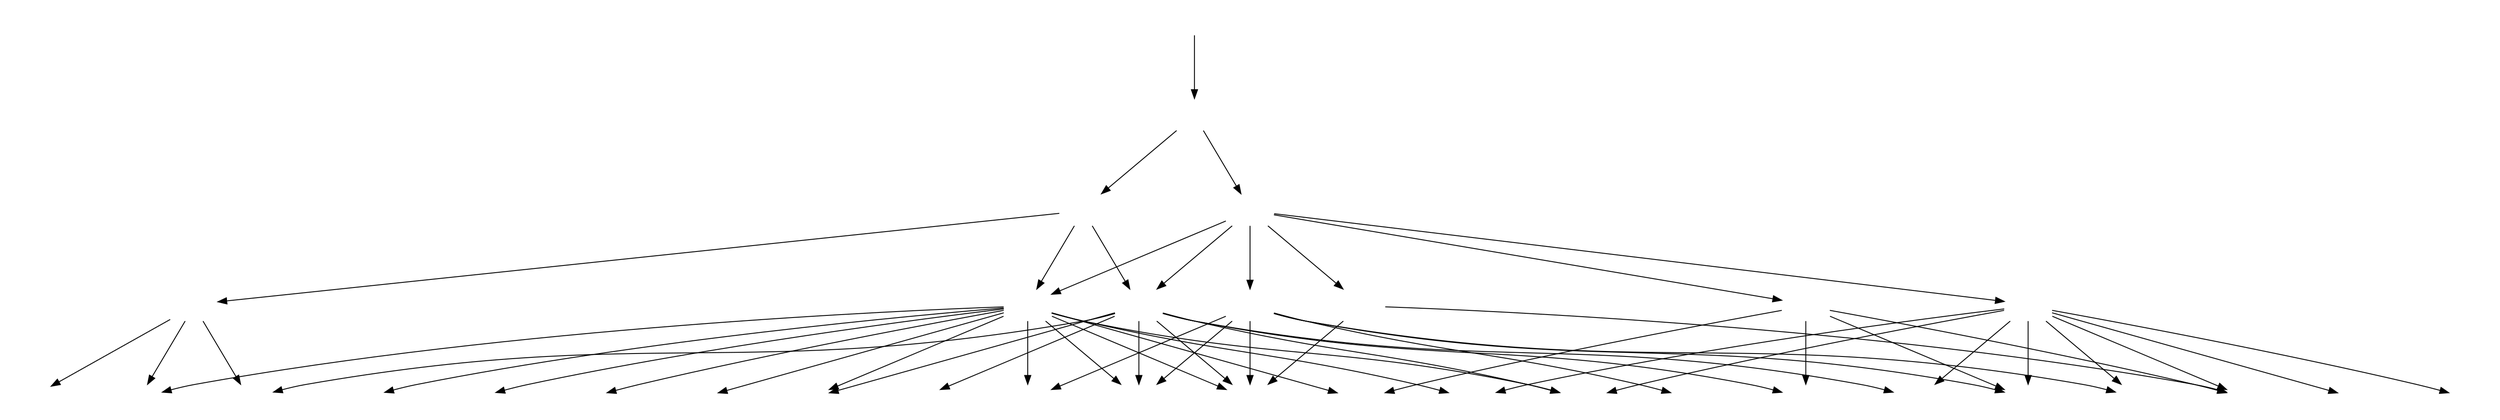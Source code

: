 /*
 * This graph file contains all 3D polycubes for 1 to 5 cubes. It shows which
 * polycubes contain which other polycubes.
 * 
 * You can generate a svg using
 *   dot -Tsvg -o polycubes-gen.svg polycubes-gen.dot
 * then you can use rsvg to make a png. If you want to use -Tpng, you will need
 * to change the image links in this file to point to the png node images.
 *
 * Written by Andrew Harvey <http://andrewharvey4.wordpress.com/>
 *
 * To the extent possible under law, the person who associated CC0
 * with this work has waived all copyright and related or neighboring
 * rights to this work.
 * http://creativecommons.org/publicdomain/zero/1.0/
 */

strict digraph polycubesgen {
  /* set the defaults */

  /* graph defaults */
  /* layout options
    dot − ﬁlter for drawing directed graphs
    neato − ﬁlter for drawing undirected graphs
    twopi − ﬁlter for radial layouts of graphs
    circo − ﬁlter for circular layout of graphs
    fdp − ﬁlter for drawing undirected graphs
    sfdp − ﬁlter for drawing large undirected graphs
  */
  layout=dot /* dot | fdp gives best results */
  nodesep=1 /* spreads things out a little bit more (default is 1, use 2 to double) */
  ranksep=1
  rotate=0 /* rotate by 0 or 90 degrees (but unfortuantly it rotates the node images too) */
  
  /* node defaults */
  node [
    label=""
    shape=none
  ];
  
  /* define the graph */
  /* nodes */
  n11 [
    image="polycubes/1/1.svg"
  ];

  n21 [
    image="polycubes/2/1.svg"
  ];

  n3g4583 [
    image="polycubes/3/g4583.svg"
  ];

  n3g4597 [
    image="polycubes/3/g4597.svg"
  ];

  n4g4667 [
    image="polycubes/4/g4667.svg"
  ];

  n4g4741 [
    image="polycubes/4/g4741.svg"
  ];

  n4g4787 [
    image="polycubes/4/g4787.svg"
  ];

  n4g4833 [
    image="polycubes/4/g4833.svg"
  ];

  n4g4851 [
    image="polycubes/4/g4851.svg"
  ];

  n4g4869 [
    image="polycubes/4/g4869.svg"
  ];

  n4g4887 [
    image="polycubes/4/g4887.svg"
  ];

  n5g5170 [
    image="polycubes/5/g5170.svg"
  ];

  n5g5192 [
    image="polycubes/5/g5192.svg"
  ];

  n5g5236 [
    image="polycubes/5/g5236.svg"
  ];

  n5g5258 [
    image="polycubes/5/g5258.svg"
  ];

  n5g5280 [
    image="polycubes/5/g5280.svg"
  ];

  n5g5302 [
    image="polycubes/5/g5302.svg"
  ];

  n5g5324 [
    image="polycubes/5/g5324.svg"
  ];

  n5g5346 [
    image="polycubes/5/g5346.svg"
  ];

  n5g5368 [
    image="polycubes/5/g5368.svg"
  ];

  n5g5390 [
    image="polycubes/5/g5390.svg"
  ];

  n5g5412 [
    image="polycubes/5/g5412.svg"
  ];

  n5g5434 [
    image="polycubes/5/g5434.svg"
  ];

  n5g5456 [
    image="polycubes/5/g5456.svg"
  ];

  n5g5478 [
    image="polycubes/5/g5478.svg"
  ];

  n5g5500 [
    image="polycubes/5/g5500.svg"
  ];

  n5g7064 [
    image="polycubes/5/g7064.svg"
  ];

  n5g7184 [
    image="polycubes/5/g7184.svg"
  ];

  n5g7304 [
    image="polycubes/5/g7304.svg"
  ];

  n5g7393 [
    image="polycubes/5/g7393.svg"
  ];

  n5g7513 [
    image="polycubes/5/g7513.svg"
  ];

  n5g7764 [
    image="polycubes/5/g7764.svg"
  ];

  n5g7884 [
    image="polycubes/5/g7884.svg"
  ];

  n5g7945 [
    image="polycubes/5/g7945.svg"
  ];


  /* edges */
  n11 -> n21;
  
  n21 -> n3g4583;
  n21 -> n3g4597;
  
  n3g4583 -> n4g4667;
  n3g4583 -> n4g4833;
  n3g4583 -> n4g4887;
  
  n3g4597 -> n4g4667;
  n3g4597 -> n4g4741;
  n3g4597 -> n4g4787;
  n3g4597 -> n4g4833;
  n3g4597 -> n4g4851;
  n3g4597 -> n4g4869;
  
  n4g4667 -> n5g5192;
  n4g4667 -> n5g5258;
  n4g4667 -> n5g5280;
  n4g4667 -> n5g5302;
  n4g4667 -> n5g5390;
  n4g4667 -> n5g5456;
  n4g4667 -> n5g7064;
  n4g4667 -> n5g7184;
  n4g4741 -> n5g5170;
  n4g4741 -> n5g5258;
  n4g4741 -> n5g5302;
  n4g4741 -> n5g5412;
  n4g4741 -> n5g7513;
  n4g4741 -> n5g7764;
  n4g4787 -> n5g5258;
  n4g4787 -> n5g5346;
  n4g4833 -> n5g5170;
  n4g4833 -> n5g5258;
  n4g4833 -> n5g5280;
  n4g4833 -> n5g5302;
  n4g4833 -> n5g5324;
  n4g4833 -> n5g5368;
  n4g4833 -> n5g5390;
  n4g4833 -> n5g5434;
  n4g4833 -> n5g5478;
  n4g4833 -> n5g5500;
  n4g4833 -> n5g7884;
  n4g4833 -> n5g7945;
  n4g4851 -> n5g5346;
  n4g4851 -> n5g5390;
  n4g4851 -> n5g5412;
  n4g4851 -> n5g5500;
  n4g4851 -> n5g7064;
  n4g4851 -> n5g7304;
  n4g4851 -> n5g7393;
  n4g4851 -> n5g7764;
  n4g4869 -> n5g5346;
  n4g4869 -> n5g5368;
  n4g4869 -> n5g5412;
  n4g4869 -> n5g5456;
  n4g4887 -> n5g5192;
  n4g4887 -> n5g5236;
  n4g4887 -> n5g7945;
  
}
